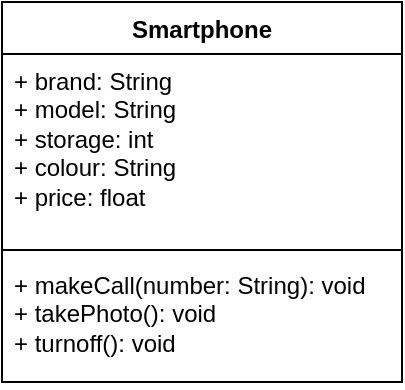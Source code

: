 <mxfile version="24.8.6">
  <diagram name="Page-1" id="hlFz1UYhofPjHulfXwUA">
    <mxGraphModel dx="794" dy="412" grid="1" gridSize="10" guides="1" tooltips="1" connect="1" arrows="1" fold="1" page="1" pageScale="1" pageWidth="850" pageHeight="1100" math="0" shadow="0">
      <root>
        <mxCell id="0" />
        <mxCell id="1" parent="0" />
        <mxCell id="FBzPnQI0qIL7MLcnvGNY-1" value="Smartphone" style="swimlane;fontStyle=1;align=center;verticalAlign=top;childLayout=stackLayout;horizontal=1;startSize=26;horizontalStack=0;resizeParent=1;resizeParentMax=0;resizeLast=0;collapsible=1;marginBottom=0;whiteSpace=wrap;html=1;" parent="1" vertex="1">
          <mxGeometry x="320" y="150" width="200" height="190" as="geometry" />
        </mxCell>
        <mxCell id="FBzPnQI0qIL7MLcnvGNY-2" value="+ brand: String&lt;div&gt;+ model: String&lt;/div&gt;&lt;div&gt;+ storage: int&lt;/div&gt;&lt;div&gt;+ colour: String&lt;/div&gt;&lt;div&gt;+ price: float&lt;/div&gt;" style="text;strokeColor=none;fillColor=none;align=left;verticalAlign=top;spacingLeft=4;spacingRight=4;overflow=hidden;rotatable=0;points=[[0,0.5],[1,0.5]];portConstraint=eastwest;whiteSpace=wrap;html=1;" parent="FBzPnQI0qIL7MLcnvGNY-1" vertex="1">
          <mxGeometry y="26" width="200" height="94" as="geometry" />
        </mxCell>
        <mxCell id="FBzPnQI0qIL7MLcnvGNY-3" value="" style="line;strokeWidth=1;fillColor=none;align=left;verticalAlign=middle;spacingTop=-1;spacingLeft=3;spacingRight=3;rotatable=0;labelPosition=right;points=[];portConstraint=eastwest;strokeColor=inherit;" parent="FBzPnQI0qIL7MLcnvGNY-1" vertex="1">
          <mxGeometry y="120" width="200" height="8" as="geometry" />
        </mxCell>
        <mxCell id="FBzPnQI0qIL7MLcnvGNY-4" value="+ &lt;span class=&quot;hljs-built_in&quot;&gt;makeCall&lt;/span&gt;(number: &lt;span class=&quot;hljs-type&quot;&gt;String&lt;/span&gt;): &lt;span class=&quot;hljs-type&quot;&gt;void&lt;/span&gt;&amp;nbsp;&amp;nbsp;&lt;div&gt;+ &lt;span class=&quot;hljs-built_in&quot;&gt;takePhoto&lt;/span&gt;(): &lt;span class=&quot;hljs-type&quot;&gt;void&lt;/span&gt;&amp;nbsp;&lt;/div&gt;&lt;div&gt;+ &lt;span class=&quot;hljs-built_in&quot;&gt;turnoff&lt;/span&gt;(): &lt;span class=&quot;hljs-type&quot;&gt;void&lt;/span&gt;&lt;/div&gt;" style="text;strokeColor=none;fillColor=none;align=left;verticalAlign=top;spacingLeft=4;spacingRight=4;overflow=hidden;rotatable=0;points=[[0,0.5],[1,0.5]];portConstraint=eastwest;whiteSpace=wrap;html=1;" parent="FBzPnQI0qIL7MLcnvGNY-1" vertex="1">
          <mxGeometry y="128" width="200" height="62" as="geometry" />
        </mxCell>
      </root>
    </mxGraphModel>
  </diagram>
</mxfile>
